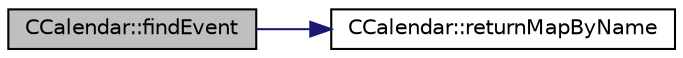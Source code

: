 digraph "CCalendar::findEvent"
{
 // LATEX_PDF_SIZE
  edge [fontname="Helvetica",fontsize="10",labelfontname="Helvetica",labelfontsize="10"];
  node [fontname="Helvetica",fontsize="10",shape=record];
  rankdir="LR";
  Node1 [label="CCalendar::findEvent",height=0.2,width=0.4,color="black", fillcolor="grey75", style="filled", fontcolor="black",tooltip=" "];
  Node1 -> Node2 [color="midnightblue",fontsize="10",style="solid",fontname="Helvetica"];
  Node2 [label="CCalendar::returnMapByName",height=0.2,width=0.4,color="black", fillcolor="white", style="filled",URL="$classCCalendar.html#a60b07c55f05e291a077a3521e085e706",tooltip=" "];
}
